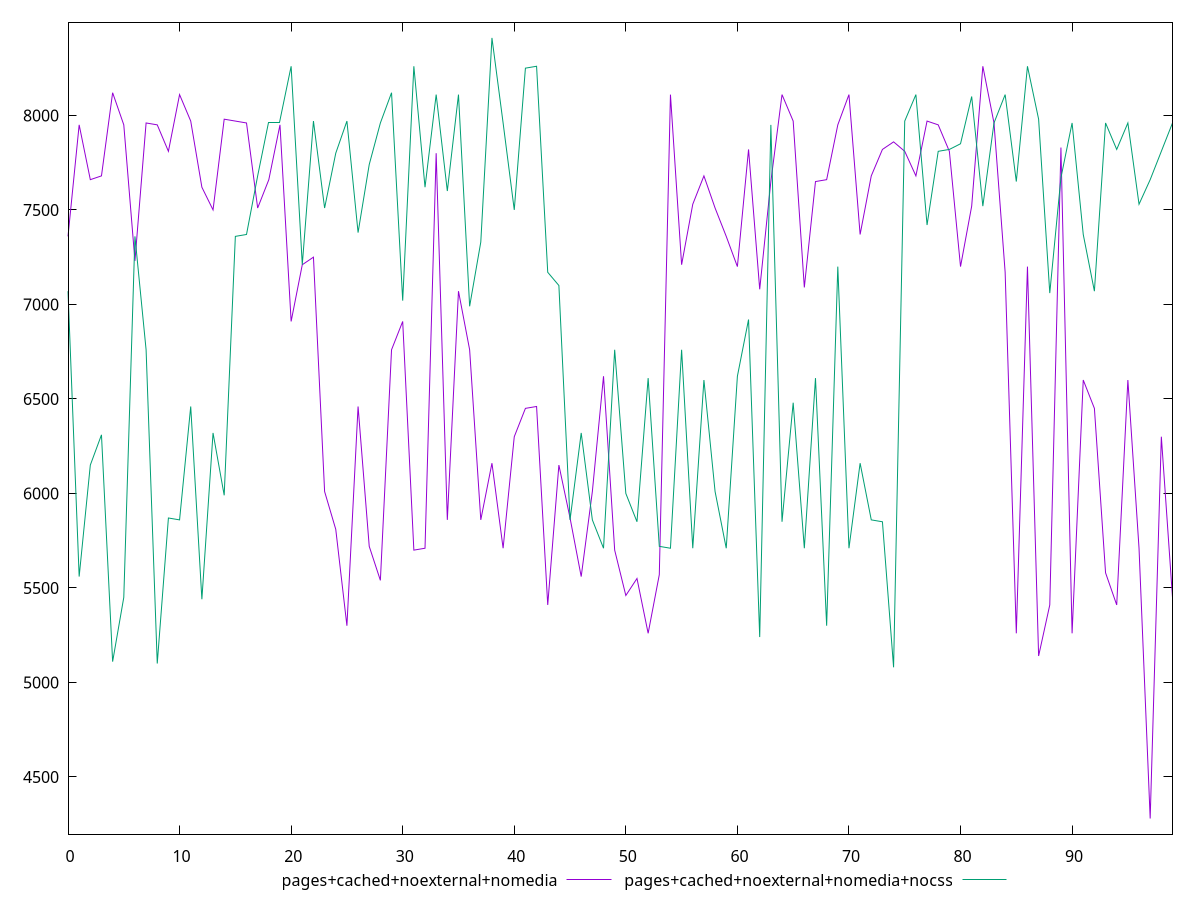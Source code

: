 reset

$pagesCachedNoexternalNomedia <<EOF
0 7360
1 7950
2 7660
3 7680
4 8120
5 7950
6 7230
7 7960
8 7950
9 7810
10 8110
11 7970
12 7620
13 7500
14 7980
15 7970
16 7960
17 7510
18 7660
19 7950
20 6910
21 7210
22 7250
23 6010
24 5810
25 5300
26 6460
27 5720
28 5540
29 6760
30 6910
31 5700
32 5710
33 7800
34 5860
35 7070
36 6760
37 5860
38 6160
39 5710
40 6300
41 6450
42 6460
43 5410
44 6150
45 5870
46 5560
47 6010
48 6620
49 5700
50 5460
51 5550
52 5260
53 5570
54 8110
55 7210
56 7530
57 7680
58 7510
59 7360
60 7200
61 7820
62 7080
63 7650
64 8110
65 7970
66 7090
67 7650
68 7660
69 7950
70 8110
71 7370
72 7680
73 7820
74 7860
75 7810
76 7680
77 7970
78 7950
79 7810
80 7200
81 7520
82 8260
83 7960
84 7170
85 5260
86 7200
87 5140
88 5410
89 7830
90 5260
91 6600
92 6450
93 5580
94 5410
95 6600
96 5710
97 4280
98 6300
99 5450
EOF

$pagesCachedNoexternalNomediaNocss <<EOF
0 7070
1 5560
2 6150
3 6310
4 5110
5 5450
6 7360
7 6760
8 5100
9 5870
10 5860
11 6460
12 5440
13 6320
14 5990
15 7360
16 7370
17 7680
18 7960
19 7960
20 8260
21 7210
22 7970
23 7510
24 7800
25 7970
26 7380
27 7740
28 7960
29 8120
30 7020
31 8260
32 7620
33 8110
34 7600
35 8110
36 6990
37 7330
38 8410
39 7960
40 7500
41 8250
42 8260
43 7170
44 7100
45 5860
46 6320
47 5860
48 5710
49 6760
50 6000
51 5850
52 6610
53 5720
54 5710
55 6760
56 5710
57 6600
58 6010
59 5710
60 6620
61 6920
62 5240
63 7950
64 5850
65 6480
66 5710
67 6610
68 5300
69 7200
70 5710
71 6160
72 5860
73 5850
74 5080
75 7970
76 8110
77 7420
78 7810
79 7820
80 7850
81 8100
82 7520
83 7960
84 8110
85 7650
86 8260
87 7980
88 7060
89 7670
90 7960
91 7370
92 7070
93 7960
94 7820
95 7960
96 7530
97 7660
98 7810
99 7960
EOF

set key outside below
set xrange [0:99]
set yrange [4197.4:8492.6]
set trange [4197.4:8492.6]
set terminal svg size 640, 520 enhanced background rgb 'white'
set output "reprap/uses-http2/comparison/line/3_vs_4.svg"

plot $pagesCachedNoexternalNomedia title "pages+cached+noexternal+nomedia" with line, \
     $pagesCachedNoexternalNomediaNocss title "pages+cached+noexternal+nomedia+nocss" with line

reset
